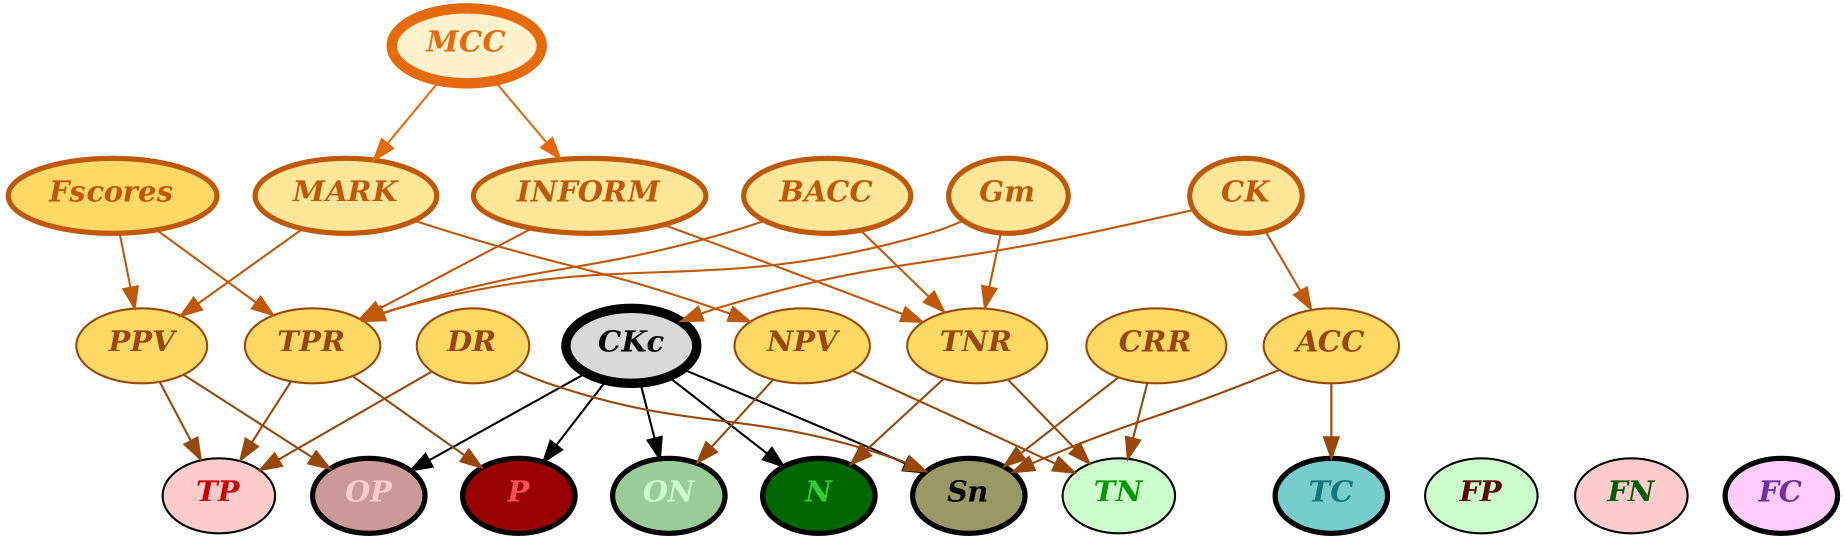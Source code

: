 # Binary Classification Performance Metrics/Measures Dependency Graph (Non Redundant Metrics Only)
# Author: Gurol Canbek, gurol44@gmail.com
# Version: 1.3
# Date: 19 September 2017
# Copyright (C) 2017 Gürol Canbek, All Rights Reserved
digraph BinClassRoadMap {
	size = "320, 240"
	dpi = 96.0
	# subgraph cluster_base_measures {
	# 	TP FP FN TN
	# 	label="BaseMeasures" 
	# }

	# Nodes for base measures
	TP[label=<<b><i>TP</i></b>> style="filled" fillcolor="#ffcccc" fontcolor="#cc0000" penwidth=1.0]
	FP[label=<<b><i>FP</i></b>> style="filled" fillcolor="#ccffcc" fontcolor="#5e0002" penwidth=1.0]
	FN[label=<<b><i>FN</i></b>> style="filled" fillcolor="#ffcccc" fontcolor="#005e02" penwidth=1.0]
	TN[label=<<b><i>TN</i></b>> style="filled" fillcolor="#ccffcc" fontcolor="#009900" penwidth=1.0]
	# Nodes for 1st level measures
	P[label=<<b><i>P</i></b>> style="filled" fillcolor="#990000" fontcolor="#ff5050" penwidth=2.5]
	N[label=<<b><i>N</i></b>> style="filled" fillcolor="#006600" fontcolor="#33cc33" penwidth=2.5]
	OP[label=<<b><i>OP</i></b>> style="filled" fillcolor="#cc9999" fontcolor="#ffcccc" penwidth=2.5]
	ON[label=<<b><i>ON</i></b>> style="filled" fillcolor="#99cc99" fontcolor="#ccffcc" penwidth=2.5]
	TC[label=<<b><i>TC</i></b>> style="filled" fillcolor="#77cccc" fontcolor="#117777" penwidth=2.5]
	FC[label=<<b><i>FC</i></b>> style="filled" fillcolor="#ffccff" fontcolor="#7030a0" penwidth=2.5]
	Sn[label=<<b><i>Sn</i></b>> style="filled" fillcolor="#999966" fontcolor="black" penwidth=2.5]
	# Nodes for 2nd level measures
	# PREV[label=<<b><i>PREV</i></b>> style="filled" fillcolor="#d9d9d9" fontcolor="black" penwidth=4.5]
	# BIAS[label=<<b><i>BIAS</i></b>> style="filled" fillcolor="#d9d9d9" fontcolor="black" penwidth=4.5]
	# SKEW[label=<<b><i>SKEW</i></b>> style="filled" fillcolor="#d9d9d9" fontcolor="black" penwidth=4.5]
	# NIR[label=<<b><i>NIR</i></b>> style="filled" fillcolor="#d9d9d9" fontcolor="black" penwidth=4.5]
	# NER[label=<<b><i>NER</i></b>> style="filled" fillcolor="#d9d9d9" fontcolor="black" penwidth=4.5]
	CKc[label=<<b><i>CKc</i></b>> style="filled" fillcolor="#d9d9d9" fontcolor="black" penwidth=4.5]
	# LRP[label=<<b><i>LRP</i></b>> style="filled" fillcolor="#d9d9d9" fontcolor="black" penwidth=4.5]
	# LRN[label=<<b><i>LRN</i></b>> style="filled" fillcolor="#d9d9d9" fontcolor="black" penwidth=4.5]
	# DPR[label=<<b><i>DPR</i></b>> style="filled" fillcolor="#d9d9d9" fontcolor="black" penwidth=4.5]
	# Nodes for 3rd level measures
	# OR[label=<<b><i>OR</i></b>> style="filled" fillcolor="#f2f2f2" fontcolor="black" penwidth=6.0]
	# DP[label=<<b><i>DP</i></b>> style="filled" fillcolor="#f2f2f2" fontcolor="black" penwidth=6.0]

	# Nodes for base metrics
	TPR[label=<<b><i>TPR</i></b>> style="filled" color="#984707" fillcolor="#ffd966" fontcolor="#984707" penwidth=1.0]
	# FNR[label=<<b><i>FNR</i></b>> style="filled" color="#984707" fillcolor="#ffd966" fontcolor="#a6a6a6" penwidth=1.0]
	TNR[label=<<b><i>TNR</i></b>> style="filled" color="#984707" fillcolor="#ffd966" fontcolor="#984707" penwidth=1.0]
	# FPR[label=<<b><i>FPR</i></b>> style="filled" color="#984707" fillcolor="#ffd966" fontcolor="#a6a6a6" penwidth=1.0]
	PPV[label=<<b><i>PPV</i></b>> style="filled" color="#984707" fillcolor="#ffd966" fontcolor="#984707" penwidth=1.0]
	# FDR[label=<<b><i>FDR</i></b>> style="filled" color="#984707" fillcolor="#ffd966" fontcolor="#a6a6a6" penwidth=1.0]
	# FOR[label=<<b><i>FOR</i></b>> style="filled" color="#984707" fillcolor="#ffd966" fontcolor="#a6a6a6" penwidth=1.0]
	NPV[label=<<b><i>NPV</i></b>> style="filled" color="#984707" fillcolor="#ffd966" fontcolor="#984707" penwidth=1.0]
	ACC[label=<<b><i>ACC</i></b>> style="filled" color="#984707" fillcolor="#ffd966" fontcolor="#984707" penwidth=1.0]
	# MCR[label=<<b><i>MCR</i></b>> style="filled" color="#984707" fillcolor="#ffd966" fontcolor="#a6a6a6" penwidth=1.0]
	DR[label=<<b><i>DR</i></b>> style="filled" color="#984707" fillcolor="#ffd966" fontcolor="#984707" penwidth=1.0]
	CRR[label=<<b><i>CRR</i></b>> style="filled" color="#984707" fillcolor="#ffd966" fontcolor="#984707" penwidth=1.0]
	# Nodes for 1st level metrics
	INFORM[label=<<b><i>INFORM</i></b>> style="filled" color="#bf5807" fillcolor="#ffe699" fontcolor="#bf5807" penwidth=2.5]
	MARK[label=<<b><i>MARK</i></b>> style="filled" color="#bf5807" fillcolor="#ffe699" fontcolor="#bf5807" penwidth=2.5]
	BACC[label=<<b><i>BACC</i></b>> style="filled" color="#bf5807" fillcolor="#ffe699" fontcolor="#bf5807" penwidth=2.5]
	Gm[label=<<b><i>Gm</i></b>> style="filled" color="#bf5807" fillcolor="#ffe699" fontcolor="#bf5807" penwidth=2.5]
	Fscores[label=<<b><i>Fscores</i></b>> style="filled" color="#bf5807" fillcolor="#ffd966" fontcolor="#bf5807" penwidth=2.5]
	CK[label=<<b><i>CK</i></b>> style="filled" color="#bf5807" fillcolor="#ffe699" fontcolor="#bf5807" penwidth=2.5]
	# Nodes for 2nd level metric
	MCC[label=<<b><i>MCC</i></b>> style="filled" color="#e66a09" fillcolor="#fff2cc" fontcolor="#e66a09" penwidth=5.0]

	# Edges for measures dependencies
	# P -> TP
	# P -> FN
	# N -> FP
	# N -> TN
	# OP -> TP
	# OP -> FP
	# ON -> FN
	# ON -> TN
	# TC -> TP
	# TC -> TN
	# FC -> FP
	# FC -> FN
	# Sn -> TP
	# Sn -> FP
	# Sn -> TN
	# Sn -> FN
	# Sn -> P
	# Sn -> N
	# Sn -> OP
	# Sn -> ON
	# Sn -> TC
	# Sn -> FC
	# PREV -> P [label="12.1"]
	# PREV -> Sn [label="12.2"]
	# BIAS -> OP [label="13.1"]
	# BIAS -> Sn [label="13.2"]
	# SKEW -> N [label="14.1"]
	# SKEW -> P [label="14.2"]
	# NIR -> P [label="15.1"]
	# NIR -> N [label="15.2"]
	# NIR -> Sn [label="15.3"]
	# NER -> N [label="16.1"]
	# NER -> Sn [label="16.2"]
	CKc -> P
	CKc -> OP
	CKc -> N
	CKc -> ON
	CKc -> Sn
	# DPR -> TPR [label="18.1"]
	# Z(1-TNR)
	# DPR -> FPR [label="18.2"]
	# LRP -> TPR [label="19.1"]
	# LRP -> FPR [label="19.2"]
	# LRN -> FNR [label="20.1"]
	# LRN -> TNR [label="20.2"]
	# OR -> LRP [label="21.1"]
	# OR -> LRN [label="21.2"]
	# DP -> LRP [label="22.1"]
	# DP -> LRN [label="22.2"]
	# DP -> OR [style="dotted"]

	# {rank=same DP OR}
	
	# Edges for metrics dependencies
	TPR -> TP [color="#984707"]
	TPR -> P [color="#984707"]
	# FNR -> FN [color="#984707"]
	# FNR -> P [color="#984707"]
	TNR -> TN [color="#984707"]
	TNR -> N [color="#984707"]
	# FPR -> FP [color="#984707"]
	# FPR -> N [color="#984707"]
	PPV -> TP [color="#984707"]
	PPV -> OP [color="#984707"]
	# FDR -> FP [color="#984707"]
	# FDR -> OP [color="#984707"]
	# FOR -> FN [color="#984707"]
	# FOR -> ON [color="#984707"]
	NPV -> TN [color="#984707"]
	NPV -> ON [color="#984707"]
	ACC -> TC [color="#984707"]
	ACC -> Sn [color="#984707"]
	# MCR -> FC [color="#984707"]
	# MCR -> Sn [color="#984707"]
	# MCR -> ACC [
	DR -> TP [color="#984707"]
	DR -> Sn [color="#984707"]
	CRR -> TN [color="#984707"]
	CRR -> Sn [color="#984707"]
	# 1st level metrics
	INFORM -> TPR [color="#bf5807"]
	INFORM -> TNR [color="#bf5807"]
	MARK -> PPV [color="#bf5807"]
	MARK -> NPV [color="#bf5807"]
	BACC -> TPR [color="#bf5807"]
	BACC -> TNR [color="#bf5807"]
	Gm -> TPR [color="#bf5807"]
	Gm -> TNR [color="#bf5807"]
	Fscores -> PPV [color="#bf5807"]
	Fscores -> TPR [color="#bf5807"]
	CK -> ACC [color="#bf5807"]
	CK -> CKc [color="#bf5807"]
	# 2nd level metric
	MCC -> INFORM [color="#e66a09"]
	MCC -> MARK [color="#e66a09"]

	{rank=same TP FP FN TN}
    {rank=same TC FC}
	# {rank=same P N OP ON TC FC}
	# {rank=same TPR FPR FNR TNR}
	# {rank=same PPV FDR FOR NPV}
}